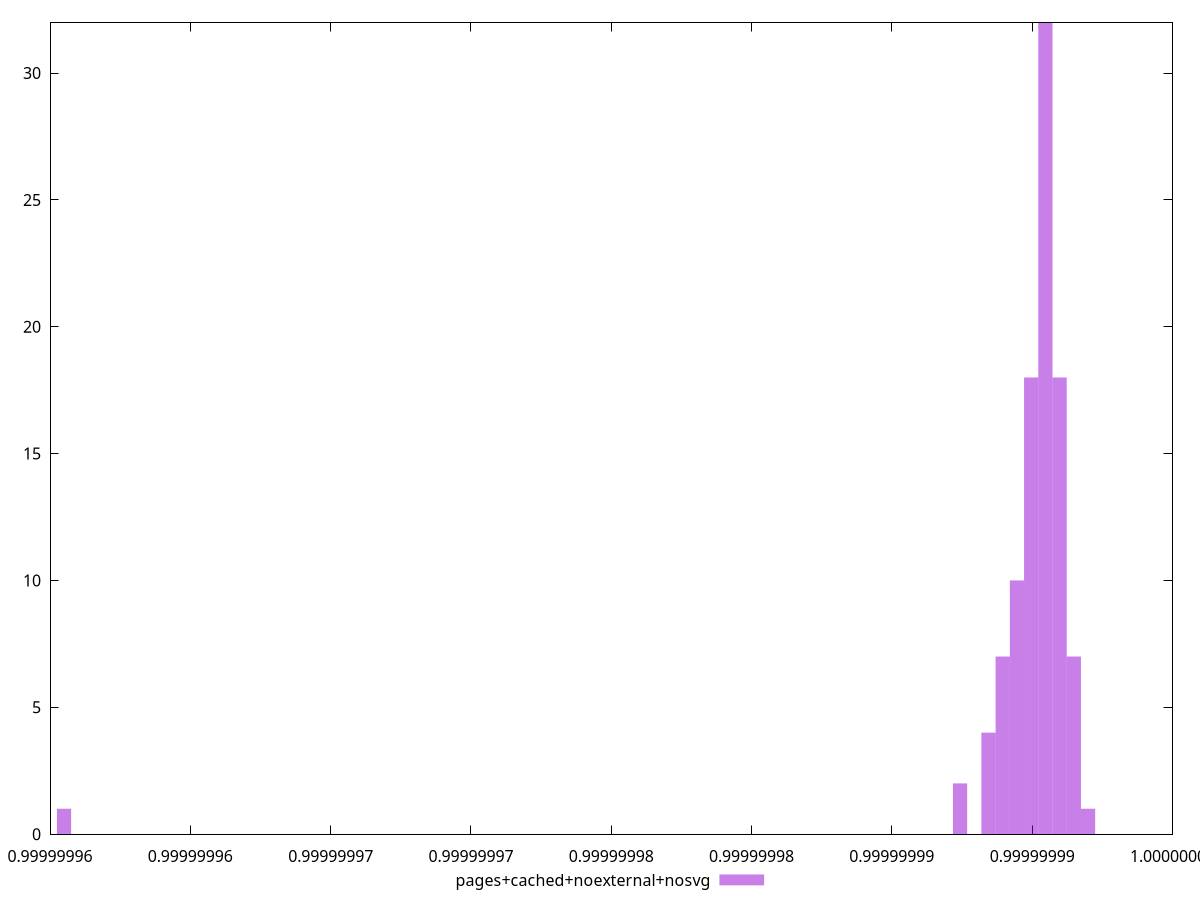 $_pagesCachedNoexternalNosvg <<EOF
0.999999994963633 18
0.9999999944568111 10
0.9999999934431673 4
0.9999999939499892 7
0.9999999964840987 7
0.9999999959772768 18
0.9999999954704549 32
0.999999960499744 1
0.9999999969909206 1
0.9999999924295235 2
EOF
set key outside below
set terminal pngcairo
set output "report_00006_2020-11-02T20-21-41.718Z/bootup-time/pages+cached+noexternal+nosvg//hist.png"
set yrange [0:32]
set boxwidth 5.068218969989396e-10
set style fill transparent solid 0.5 noborder
plot $_pagesCachedNoexternalNosvg title "pages+cached+noexternal+nosvg" with boxes ,